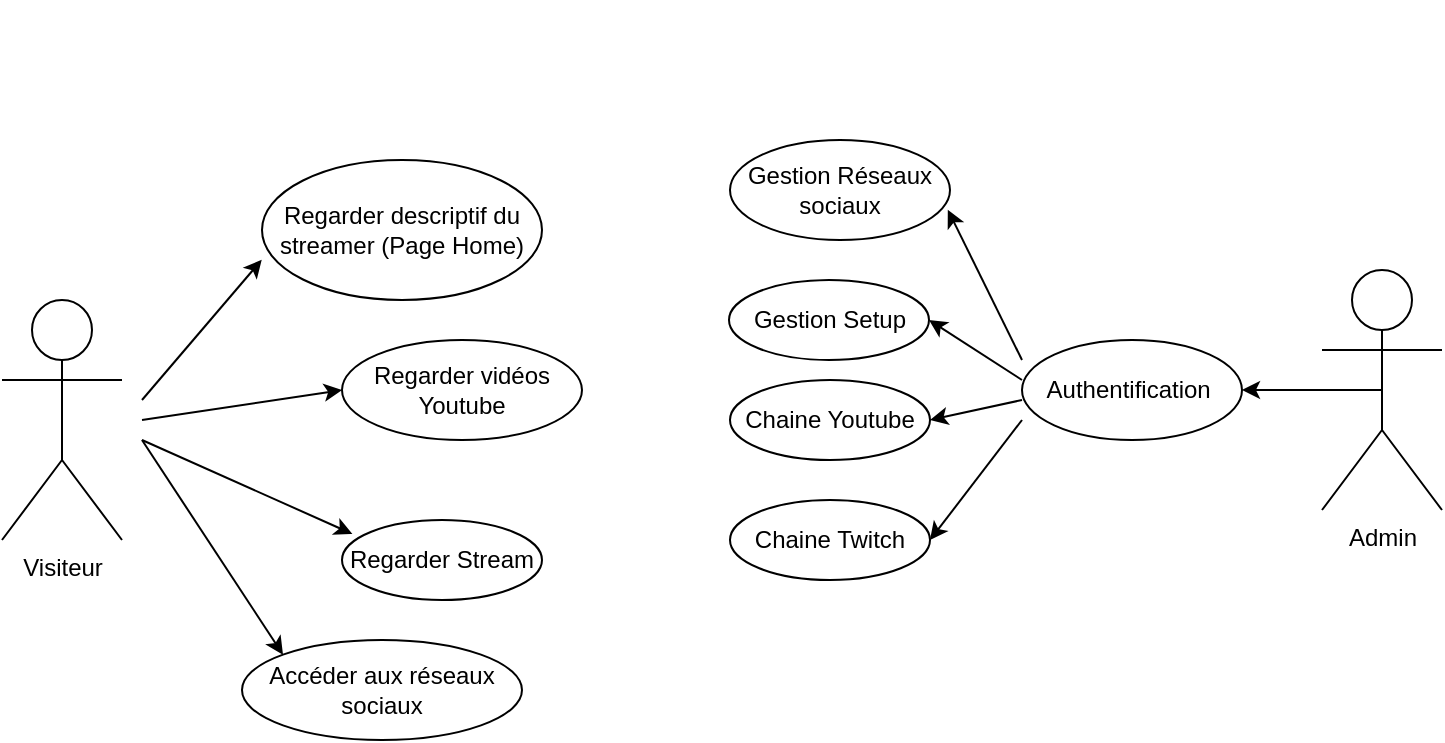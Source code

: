 <mxfile version="21.2.1" type="device">
  <diagram name="Page-1" id="kjp4i4rYt0AU3i8eWiT2">
    <mxGraphModel dx="772" dy="734" grid="1" gridSize="10" guides="1" tooltips="1" connect="1" arrows="1" fold="1" page="1" pageScale="1" pageWidth="827" pageHeight="1169" math="0" shadow="0">
      <root>
        <mxCell id="0" />
        <mxCell id="1" parent="0" />
        <mxCell id="ZAszHUkQ54oeznIfGlzF-1" value="Visiteur" style="shape=umlActor;verticalLabelPosition=bottom;verticalAlign=top;html=1;outlineConnect=0;" parent="1" vertex="1">
          <mxGeometry x="50" y="160" width="60" height="120" as="geometry" />
        </mxCell>
        <mxCell id="ZAszHUkQ54oeznIfGlzF-3" value="Admin" style="shape=umlActor;verticalLabelPosition=bottom;verticalAlign=top;html=1;outlineConnect=0;" parent="1" vertex="1">
          <mxGeometry x="710" y="145" width="60" height="120" as="geometry" />
        </mxCell>
        <mxCell id="ZAszHUkQ54oeznIfGlzF-7" value="Regarder descriptif du streamer (Page Home)" style="ellipse;whiteSpace=wrap;html=1;align=center;newEdgeStyle={&quot;edgeStyle&quot;:&quot;entityRelationEdgeStyle&quot;,&quot;startArrow&quot;:&quot;none&quot;,&quot;endArrow&quot;:&quot;none&quot;,&quot;segment&quot;:10,&quot;curved&quot;:1,&quot;sourcePerimeterSpacing&quot;:0,&quot;targetPerimeterSpacing&quot;:0};treeFolding=1;treeMoving=1;" parent="1" vertex="1">
          <mxGeometry x="180" y="90" width="140" height="70" as="geometry" />
        </mxCell>
        <mxCell id="ZAszHUkQ54oeznIfGlzF-8" value="Regarder vidéos Youtube" style="ellipse;whiteSpace=wrap;html=1;align=center;newEdgeStyle={&quot;edgeStyle&quot;:&quot;entityRelationEdgeStyle&quot;,&quot;startArrow&quot;:&quot;none&quot;,&quot;endArrow&quot;:&quot;none&quot;,&quot;segment&quot;:10,&quot;curved&quot;:1,&quot;sourcePerimeterSpacing&quot;:0,&quot;targetPerimeterSpacing&quot;:0};treeFolding=1;treeMoving=1;" parent="1" vertex="1">
          <mxGeometry x="220" y="180" width="120" height="50" as="geometry" />
        </mxCell>
        <mxCell id="ZAszHUkQ54oeznIfGlzF-9" value="Regarder Stream" style="ellipse;whiteSpace=wrap;html=1;align=center;newEdgeStyle={&quot;edgeStyle&quot;:&quot;entityRelationEdgeStyle&quot;,&quot;startArrow&quot;:&quot;none&quot;,&quot;endArrow&quot;:&quot;none&quot;,&quot;segment&quot;:10,&quot;curved&quot;:1,&quot;sourcePerimeterSpacing&quot;:0,&quot;targetPerimeterSpacing&quot;:0};treeFolding=1;treeMoving=1;" parent="1" vertex="1">
          <mxGeometry x="220" y="270" width="100" height="40" as="geometry" />
        </mxCell>
        <mxCell id="ZAszHUkQ54oeznIfGlzF-10" value="" style="endArrow=classic;html=1;rounded=0;entryX=-0.001;entryY=0.713;entryDx=0;entryDy=0;entryPerimeter=0;" parent="1" target="ZAszHUkQ54oeznIfGlzF-7" edge="1">
          <mxGeometry width="50" height="50" relative="1" as="geometry">
            <mxPoint x="120" y="210" as="sourcePoint" />
            <mxPoint x="170" y="160" as="targetPoint" />
          </mxGeometry>
        </mxCell>
        <mxCell id="ZAszHUkQ54oeznIfGlzF-11" value="" style="endArrow=classic;html=1;rounded=0;entryX=0;entryY=0.5;entryDx=0;entryDy=0;" parent="1" target="ZAszHUkQ54oeznIfGlzF-8" edge="1">
          <mxGeometry width="50" height="50" relative="1" as="geometry">
            <mxPoint x="120" y="220" as="sourcePoint" />
            <mxPoint x="220" y="149" as="targetPoint" />
            <Array as="points" />
          </mxGeometry>
        </mxCell>
        <mxCell id="ZAszHUkQ54oeznIfGlzF-12" value="" style="endArrow=classic;html=1;rounded=0;entryX=0.052;entryY=0.174;entryDx=0;entryDy=0;entryPerimeter=0;" parent="1" target="ZAszHUkQ54oeznIfGlzF-9" edge="1">
          <mxGeometry width="50" height="50" relative="1" as="geometry">
            <mxPoint x="120" y="230" as="sourcePoint" />
            <mxPoint x="430" y="330" as="targetPoint" />
          </mxGeometry>
        </mxCell>
        <mxCell id="ZAszHUkQ54oeznIfGlzF-13" value="Gestion Réseaux sociaux" style="ellipse;whiteSpace=wrap;html=1;align=center;newEdgeStyle={&quot;edgeStyle&quot;:&quot;entityRelationEdgeStyle&quot;,&quot;startArrow&quot;:&quot;none&quot;,&quot;endArrow&quot;:&quot;none&quot;,&quot;segment&quot;:10,&quot;curved&quot;:1,&quot;sourcePerimeterSpacing&quot;:0,&quot;targetPerimeterSpacing&quot;:0};treeFolding=1;treeMoving=1;" parent="1" vertex="1">
          <mxGeometry x="414" y="80" width="110" height="50" as="geometry" />
        </mxCell>
        <mxCell id="ZAszHUkQ54oeznIfGlzF-14" value="Gestion Setup" style="ellipse;whiteSpace=wrap;html=1;align=center;newEdgeStyle={&quot;edgeStyle&quot;:&quot;entityRelationEdgeStyle&quot;,&quot;startArrow&quot;:&quot;none&quot;,&quot;endArrow&quot;:&quot;none&quot;,&quot;segment&quot;:10,&quot;curved&quot;:1,&quot;sourcePerimeterSpacing&quot;:0,&quot;targetPerimeterSpacing&quot;:0};treeFolding=1;treeMoving=1;" parent="1" vertex="1">
          <mxGeometry x="413.5" y="150" width="100" height="40" as="geometry" />
        </mxCell>
        <mxCell id="ZAszHUkQ54oeznIfGlzF-17" value="" style="endArrow=classic;html=1;rounded=0;entryX=0.99;entryY=0.697;entryDx=0;entryDy=0;entryPerimeter=0;" parent="1" target="ZAszHUkQ54oeznIfGlzF-13" edge="1">
          <mxGeometry width="50" height="50" relative="1" as="geometry">
            <mxPoint x="560" y="190" as="sourcePoint" />
            <mxPoint x="430" y="330" as="targetPoint" />
          </mxGeometry>
        </mxCell>
        <mxCell id="ZAszHUkQ54oeznIfGlzF-18" value="" style="endArrow=classic;html=1;rounded=0;entryX=1;entryY=0.5;entryDx=0;entryDy=0;" parent="1" target="ZAszHUkQ54oeznIfGlzF-14" edge="1">
          <mxGeometry width="50" height="50" relative="1" as="geometry">
            <mxPoint x="560" y="200" as="sourcePoint" />
            <mxPoint x="430" y="330" as="targetPoint" />
          </mxGeometry>
        </mxCell>
        <mxCell id="PECzKHEKAyKnnmeArgSL-1" value="Chaine Youtube" style="ellipse;whiteSpace=wrap;html=1;align=center;newEdgeStyle={&quot;edgeStyle&quot;:&quot;entityRelationEdgeStyle&quot;,&quot;startArrow&quot;:&quot;none&quot;,&quot;endArrow&quot;:&quot;none&quot;,&quot;segment&quot;:10,&quot;curved&quot;:1,&quot;sourcePerimeterSpacing&quot;:0,&quot;targetPerimeterSpacing&quot;:0};treeFolding=1;treeMoving=1;" parent="1" vertex="1">
          <mxGeometry x="414" y="200" width="100" height="40" as="geometry" />
        </mxCell>
        <mxCell id="PECzKHEKAyKnnmeArgSL-2" value="Chaine Twitch" style="ellipse;whiteSpace=wrap;html=1;align=center;newEdgeStyle={&quot;edgeStyle&quot;:&quot;entityRelationEdgeStyle&quot;,&quot;startArrow&quot;:&quot;none&quot;,&quot;endArrow&quot;:&quot;none&quot;,&quot;segment&quot;:10,&quot;curved&quot;:1,&quot;sourcePerimeterSpacing&quot;:0,&quot;targetPerimeterSpacing&quot;:0};treeFolding=1;treeMoving=1;" parent="1" vertex="1">
          <mxGeometry x="414" y="260" width="100" height="40" as="geometry" />
        </mxCell>
        <mxCell id="PECzKHEKAyKnnmeArgSL-3" value="" style="endArrow=classic;html=1;rounded=0;entryX=1;entryY=0.5;entryDx=0;entryDy=0;" parent="1" target="PECzKHEKAyKnnmeArgSL-1" edge="1">
          <mxGeometry width="50" height="50" relative="1" as="geometry">
            <mxPoint x="560" y="210" as="sourcePoint" />
            <mxPoint x="400" y="340" as="targetPoint" />
          </mxGeometry>
        </mxCell>
        <mxCell id="PECzKHEKAyKnnmeArgSL-4" value="" style="endArrow=classic;html=1;rounded=0;entryX=1;entryY=0.5;entryDx=0;entryDy=0;" parent="1" target="PECzKHEKAyKnnmeArgSL-2" edge="1">
          <mxGeometry width="50" height="50" relative="1" as="geometry">
            <mxPoint x="560" y="220" as="sourcePoint" />
            <mxPoint x="400" y="340" as="targetPoint" />
          </mxGeometry>
        </mxCell>
        <mxCell id="cRxoOXN8qGydjqp_DwHO-1" value="Accéder aux réseaux sociaux" style="ellipse;whiteSpace=wrap;html=1;align=center;newEdgeStyle={&quot;edgeStyle&quot;:&quot;entityRelationEdgeStyle&quot;,&quot;startArrow&quot;:&quot;none&quot;,&quot;endArrow&quot;:&quot;none&quot;,&quot;segment&quot;:10,&quot;curved&quot;:1,&quot;sourcePerimeterSpacing&quot;:0,&quot;targetPerimeterSpacing&quot;:0};treeFolding=1;treeMoving=1;" vertex="1" parent="1">
          <mxGeometry x="170" y="330" width="140" height="50" as="geometry" />
        </mxCell>
        <mxCell id="cRxoOXN8qGydjqp_DwHO-2" value="" style="endArrow=classic;html=1;rounded=0;entryX=0;entryY=0;entryDx=0;entryDy=0;" edge="1" parent="1" target="cRxoOXN8qGydjqp_DwHO-1">
          <mxGeometry width="50" height="50" relative="1" as="geometry">
            <mxPoint x="120" y="230" as="sourcePoint" />
            <mxPoint x="160" y="340" as="targetPoint" />
            <Array as="points" />
          </mxGeometry>
        </mxCell>
        <mxCell id="cRxoOXN8qGydjqp_DwHO-3" value="&lt;p class=&quot;MsoNormal&quot;&gt;&lt;b&gt;&lt;span&gt;&lt;font color=&quot;#ffffff&quot;&gt;Diagramme de cas&lt;br&gt;d’utilisation&lt;/font&gt;&lt;/span&gt;&lt;/b&gt;&lt;/p&gt;" style="text;whiteSpace=wrap;html=1;" vertex="1" parent="1">
          <mxGeometry x="180" y="10" width="150" height="60" as="geometry" />
        </mxCell>
        <mxCell id="cRxoOXN8qGydjqp_DwHO-4" value="Authentification&amp;nbsp;" style="ellipse;whiteSpace=wrap;html=1;align=center;newEdgeStyle={&quot;edgeStyle&quot;:&quot;entityRelationEdgeStyle&quot;,&quot;startArrow&quot;:&quot;none&quot;,&quot;endArrow&quot;:&quot;none&quot;,&quot;segment&quot;:10,&quot;curved&quot;:1,&quot;sourcePerimeterSpacing&quot;:0,&quot;targetPerimeterSpacing&quot;:0};treeFolding=1;treeMoving=1;" vertex="1" parent="1">
          <mxGeometry x="560" y="180" width="110" height="50" as="geometry" />
        </mxCell>
        <mxCell id="cRxoOXN8qGydjqp_DwHO-5" value="" style="endArrow=classic;html=1;rounded=0;entryX=1;entryY=0.5;entryDx=0;entryDy=0;exitX=0.5;exitY=0.5;exitDx=0;exitDy=0;exitPerimeter=0;" edge="1" parent="1" source="ZAszHUkQ54oeznIfGlzF-3" target="cRxoOXN8qGydjqp_DwHO-4">
          <mxGeometry width="50" height="50" relative="1" as="geometry">
            <mxPoint x="560" y="190" as="sourcePoint" />
            <mxPoint x="523" y="115" as="targetPoint" />
            <Array as="points">
              <mxPoint x="710" y="205" />
            </Array>
          </mxGeometry>
        </mxCell>
      </root>
    </mxGraphModel>
  </diagram>
</mxfile>
